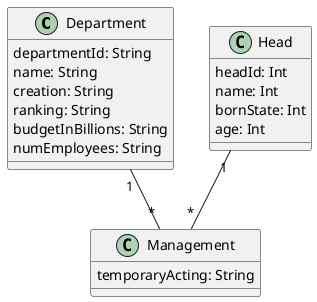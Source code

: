 @startuml "DepartmentManagement"


class Department{
  departmentId: String
  name: String
  creation: String
  ranking: String
  budgetInBillions: String
  numEmployees: String
}

class Head{
  headId: Int
  name: Int
  bornState: Int
  age: Int
}

class Management{
  temporaryActing: String
}



Department "1" -- "*" Management

Head "1" -- "*" Management


@enduml